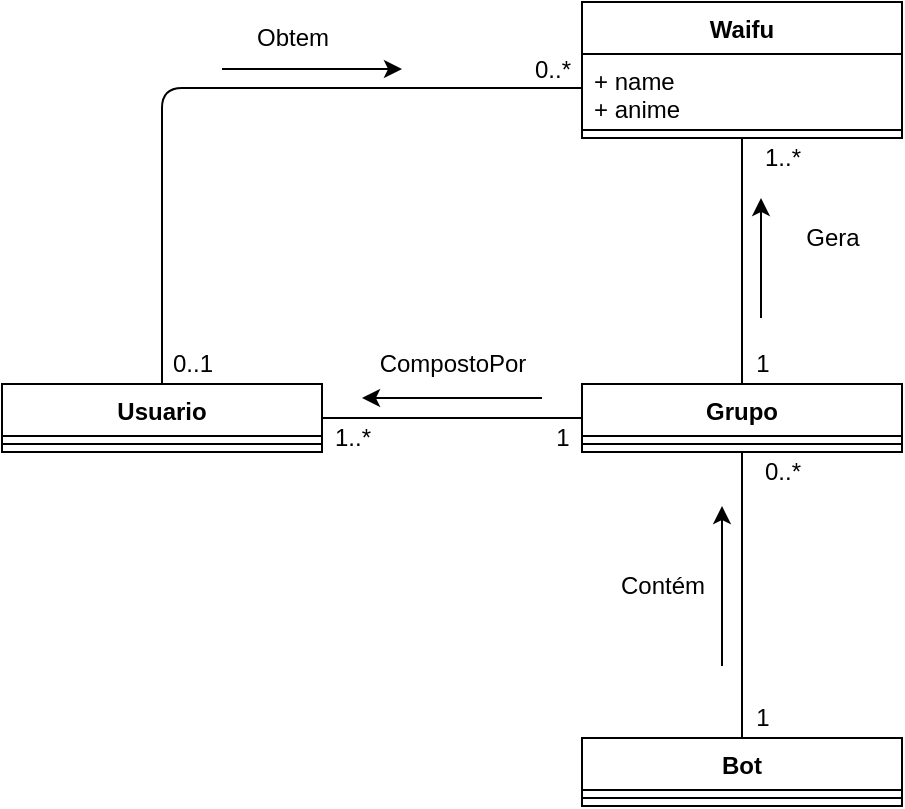 <mxfile version="14.4.8" type="device"><diagram id="ZooIAuH_dJokz2y0DrYR" name="Page-1"><mxGraphModel dx="835" dy="428" grid="1" gridSize="10" guides="1" tooltips="1" connect="1" arrows="1" fold="1" page="1" pageScale="1" pageWidth="850" pageHeight="1100" math="0" shadow="0"><root><mxCell id="0"/><mxCell id="1" parent="0"/><mxCell id="Q8VuA5kDhZYftRLVxDsT-23" value="Usuario" style="swimlane;fontStyle=1;align=center;verticalAlign=top;childLayout=stackLayout;horizontal=1;startSize=26;horizontalStack=0;resizeParent=1;resizeParentMax=0;resizeLast=0;collapsible=1;marginBottom=0;" parent="1" vertex="1"><mxGeometry x="80" y="393" width="160" height="34" as="geometry"/></mxCell><mxCell id="Q8VuA5kDhZYftRLVxDsT-25" value="" style="line;strokeWidth=1;fillColor=none;align=left;verticalAlign=middle;spacingTop=-1;spacingLeft=3;spacingRight=3;rotatable=0;labelPosition=right;points=[];portConstraint=eastwest;" parent="Q8VuA5kDhZYftRLVxDsT-23" vertex="1"><mxGeometry y="26" width="160" height="8" as="geometry"/></mxCell><mxCell id="Q8VuA5kDhZYftRLVxDsT-27" value="Grupo" style="swimlane;fontStyle=1;align=center;verticalAlign=top;childLayout=stackLayout;horizontal=1;startSize=26;horizontalStack=0;resizeParent=1;resizeParentMax=0;resizeLast=0;collapsible=1;marginBottom=0;" parent="1" vertex="1"><mxGeometry x="370" y="393" width="160" height="34" as="geometry"/></mxCell><mxCell id="Q8VuA5kDhZYftRLVxDsT-29" value="" style="line;strokeWidth=1;fillColor=none;align=left;verticalAlign=middle;spacingTop=-1;spacingLeft=3;spacingRight=3;rotatable=0;labelPosition=right;points=[];portConstraint=eastwest;" parent="Q8VuA5kDhZYftRLVxDsT-27" vertex="1"><mxGeometry y="26" width="160" height="8" as="geometry"/></mxCell><mxCell id="Q8VuA5kDhZYftRLVxDsT-32" value="Waifu" style="swimlane;fontStyle=1;align=center;verticalAlign=top;childLayout=stackLayout;horizontal=1;startSize=26;horizontalStack=0;resizeParent=1;resizeParentMax=0;resizeLast=0;collapsible=1;marginBottom=0;" parent="1" vertex="1"><mxGeometry x="370" y="202" width="160" height="68" as="geometry"/></mxCell><mxCell id="Q8VuA5kDhZYftRLVxDsT-33" value="+ name&#xA;+ anime&#xA;" style="text;strokeColor=none;fillColor=none;align=left;verticalAlign=top;spacingLeft=4;spacingRight=4;overflow=hidden;rotatable=0;points=[[0,0.5],[1,0.5]];portConstraint=eastwest;" parent="Q8VuA5kDhZYftRLVxDsT-32" vertex="1"><mxGeometry y="26" width="160" height="34" as="geometry"/></mxCell><mxCell id="Q8VuA5kDhZYftRLVxDsT-34" value="" style="line;strokeWidth=1;fillColor=none;align=left;verticalAlign=middle;spacingTop=-1;spacingLeft=3;spacingRight=3;rotatable=0;labelPosition=right;points=[];portConstraint=eastwest;" parent="Q8VuA5kDhZYftRLVxDsT-32" vertex="1"><mxGeometry y="60" width="160" height="8" as="geometry"/></mxCell><mxCell id="Q8VuA5kDhZYftRLVxDsT-37" value="Bot" style="swimlane;fontStyle=1;align=center;verticalAlign=top;childLayout=stackLayout;horizontal=1;startSize=26;horizontalStack=0;resizeParent=1;resizeParentMax=0;resizeLast=0;collapsible=1;marginBottom=0;" parent="1" vertex="1"><mxGeometry x="370" y="570" width="160" height="34" as="geometry"/></mxCell><mxCell id="Q8VuA5kDhZYftRLVxDsT-39" value="" style="line;strokeWidth=1;fillColor=none;align=left;verticalAlign=middle;spacingTop=-1;spacingLeft=3;spacingRight=3;rotatable=0;labelPosition=right;points=[];portConstraint=eastwest;" parent="Q8VuA5kDhZYftRLVxDsT-37" vertex="1"><mxGeometry y="26" width="160" height="8" as="geometry"/></mxCell><mxCell id="Q8VuA5kDhZYftRLVxDsT-73" value="" style="endArrow=none;html=1;entryX=0.5;entryY=1;entryDx=0;entryDy=0;exitX=0.5;exitY=0;exitDx=0;exitDy=0;edgeStyle=orthogonalEdgeStyle;" parent="1" source="Q8VuA5kDhZYftRLVxDsT-37" target="Q8VuA5kDhZYftRLVxDsT-27" edge="1"><mxGeometry width="50" height="50" relative="1" as="geometry"><mxPoint x="420" y="720" as="sourcePoint"/><mxPoint x="370" y="269" as="targetPoint"/><Array as="points"><mxPoint x="450" y="480"/><mxPoint x="450" y="480"/></Array></mxGeometry></mxCell><mxCell id="Q8VuA5kDhZYftRLVxDsT-80" value="" style="endArrow=classic;html=1;" parent="1" edge="1"><mxGeometry width="50" height="50" relative="1" as="geometry"><mxPoint x="440" y="534" as="sourcePoint"/><mxPoint x="440" y="454" as="targetPoint"/></mxGeometry></mxCell><mxCell id="Q8VuA5kDhZYftRLVxDsT-81" value="Contém" style="text;html=1;align=center;verticalAlign=middle;resizable=0;points=[];autosize=1;" parent="1" vertex="1"><mxGeometry x="380" y="484" width="60" height="20" as="geometry"/></mxCell><mxCell id="Q8VuA5kDhZYftRLVxDsT-86" value="" style="endArrow=classic;html=1;" parent="1" edge="1"><mxGeometry width="50" height="50" relative="1" as="geometry"><mxPoint x="350" y="400" as="sourcePoint"/><mxPoint x="260" y="400" as="targetPoint"/></mxGeometry></mxCell><mxCell id="Q8VuA5kDhZYftRLVxDsT-87" value="" style="endArrow=classic;html=1;" parent="1" edge="1"><mxGeometry width="50" height="50" relative="1" as="geometry"><mxPoint x="459.5" y="360" as="sourcePoint"/><mxPoint x="459.5" y="300" as="targetPoint"/><Array as="points"><mxPoint x="459.5" y="330"/></Array></mxGeometry></mxCell><mxCell id="Q8VuA5kDhZYftRLVxDsT-92" value="Gera" style="text;html=1;align=center;verticalAlign=middle;resizable=0;points=[];autosize=1;" parent="1" vertex="1"><mxGeometry x="475" y="310" width="40" height="20" as="geometry"/></mxCell><mxCell id="Q8VuA5kDhZYftRLVxDsT-93" value="CompostoPor" style="text;html=1;align=center;verticalAlign=middle;resizable=0;points=[];autosize=1;" parent="1" vertex="1"><mxGeometry x="260" y="373" width="90" height="20" as="geometry"/></mxCell><mxCell id="Q8VuA5kDhZYftRLVxDsT-94" value="1" style="text;html=1;align=center;verticalAlign=middle;resizable=0;points=[];autosize=1;" parent="1" vertex="1"><mxGeometry x="450" y="550" width="20" height="20" as="geometry"/></mxCell><mxCell id="Q8VuA5kDhZYftRLVxDsT-95" value="1..*" style="text;html=1;align=center;verticalAlign=middle;resizable=0;points=[];autosize=1;" parent="1" vertex="1"><mxGeometry x="450" y="270" width="40" height="20" as="geometry"/></mxCell><mxCell id="Q8VuA5kDhZYftRLVxDsT-96" value="1" style="text;html=1;align=center;verticalAlign=middle;resizable=0;points=[];autosize=1;" parent="1" vertex="1"><mxGeometry x="450" y="373" width="20" height="20" as="geometry"/></mxCell><mxCell id="Q8VuA5kDhZYftRLVxDsT-103" value="0..*" style="text;html=1;align=center;verticalAlign=middle;resizable=0;points=[];autosize=1;" parent="1" vertex="1"><mxGeometry x="450" y="427" width="40" height="20" as="geometry"/></mxCell><mxCell id="LlxxoAsBhhHoaE1_DxL7-8" value="" style="endArrow=none;html=1;entryX=0;entryY=0.5;entryDx=0;entryDy=0;exitX=1;exitY=0.5;exitDx=0;exitDy=0;" parent="1" source="Q8VuA5kDhZYftRLVxDsT-23" target="Q8VuA5kDhZYftRLVxDsT-27" edge="1"><mxGeometry width="50" height="50" relative="1" as="geometry"><mxPoint x="240" y="530" as="sourcePoint"/><mxPoint x="290" y="480" as="targetPoint"/></mxGeometry></mxCell><mxCell id="LlxxoAsBhhHoaE1_DxL7-9" value="1" style="text;html=1;align=center;verticalAlign=middle;resizable=0;points=[];autosize=1;" parent="1" vertex="1"><mxGeometry x="350" y="410" width="20" height="20" as="geometry"/></mxCell><mxCell id="LlxxoAsBhhHoaE1_DxL7-11" value="&lt;div&gt;1..*&lt;/div&gt;" style="text;html=1;align=center;verticalAlign=middle;resizable=0;points=[];autosize=1;" parent="1" vertex="1"><mxGeometry x="240" y="410" width="30" height="20" as="geometry"/></mxCell><mxCell id="LlxxoAsBhhHoaE1_DxL7-12" value="" style="endArrow=none;html=1;exitX=0.5;exitY=0;exitDx=0;exitDy=0;" parent="1" source="Q8VuA5kDhZYftRLVxDsT-27" edge="1"><mxGeometry width="50" height="50" relative="1" as="geometry"><mxPoint x="440" y="320" as="sourcePoint"/><mxPoint x="450" y="270" as="targetPoint"/></mxGeometry></mxCell><mxCell id="LlxxoAsBhhHoaE1_DxL7-14" value="&lt;div&gt;0..*&lt;/div&gt;" style="text;html=1;align=center;verticalAlign=middle;resizable=0;points=[];autosize=1;" parent="1" vertex="1"><mxGeometry x="340" y="226" width="30" height="20" as="geometry"/></mxCell><mxCell id="LlxxoAsBhhHoaE1_DxL7-15" value="&lt;div&gt;0..1&lt;/div&gt;" style="text;html=1;align=center;verticalAlign=middle;resizable=0;points=[];autosize=1;" parent="1" vertex="1"><mxGeometry x="155" y="373" width="40" height="20" as="geometry"/></mxCell><mxCell id="LlxxoAsBhhHoaE1_DxL7-16" value="" style="endArrow=none;html=1;exitX=0.5;exitY=0;exitDx=0;exitDy=0;entryX=0;entryY=0.5;entryDx=0;entryDy=0;edgeStyle=orthogonalEdgeStyle;" parent="1" source="Q8VuA5kDhZYftRLVxDsT-23" target="Q8VuA5kDhZYftRLVxDsT-33" edge="1"><mxGeometry width="50" height="50" relative="1" as="geometry"><mxPoint x="130" y="290" as="sourcePoint"/><mxPoint x="180" y="240" as="targetPoint"/></mxGeometry></mxCell><mxCell id="LlxxoAsBhhHoaE1_DxL7-17" value="" style="endArrow=classic;html=1;" parent="1" edge="1"><mxGeometry width="50" height="50" relative="1" as="geometry"><mxPoint x="190" y="235.5" as="sourcePoint"/><mxPoint x="280" y="235.5" as="targetPoint"/></mxGeometry></mxCell><mxCell id="LlxxoAsBhhHoaE1_DxL7-18" value="Obtem" style="text;html=1;align=center;verticalAlign=middle;resizable=0;points=[];autosize=1;" parent="1" vertex="1"><mxGeometry x="200" y="210" width="50" height="20" as="geometry"/></mxCell></root></mxGraphModel></diagram></mxfile>